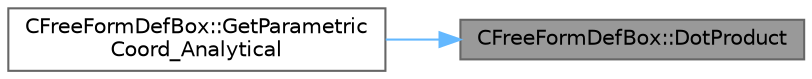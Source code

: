 digraph "CFreeFormDefBox::DotProduct"
{
 // LATEX_PDF_SIZE
  bgcolor="transparent";
  edge [fontname=Helvetica,fontsize=10,labelfontname=Helvetica,labelfontsize=10];
  node [fontname=Helvetica,fontsize=10,shape=box,height=0.2,width=0.4];
  rankdir="RL";
  Node1 [id="Node000001",label="CFreeFormDefBox::DotProduct",height=0.2,width=0.4,color="gray40", fillcolor="grey60", style="filled", fontcolor="black",tooltip="Compute the doc product."];
  Node1 -> Node2 [id="edge1_Node000001_Node000002",dir="back",color="steelblue1",style="solid",tooltip=" "];
  Node2 [id="Node000002",label="CFreeFormDefBox::GetParametric\lCoord_Analytical",height=0.2,width=0.4,color="grey40", fillcolor="white", style="filled",URL="$classCFreeFormDefBox.html#af6e2ba16a62e00fb2db06734b0130bdc",tooltip="Set the cartesian coords of a point in R^3 and convert them to the parametric coords of our parametri..."];
}
